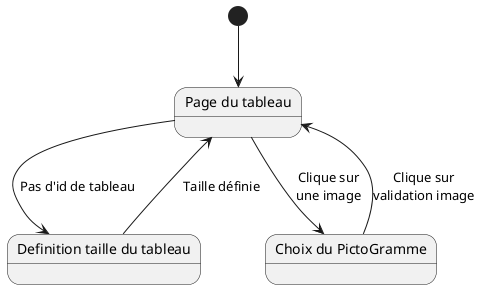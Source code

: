@startuml Diagramme de Nagivation
state "Page du tableau" as paTab
state "Definition taille du tableau" as paSize
state "Choix du PictoGramme" as paRech
[*] --> paTab
paTab --> paSize : Pas d'id de tableau
paSize --> paTab : Taille définie
paTab --> paRech : Clique sur\nune image
paRech --> paTab : Clique sur\nvalidation image
@enduml